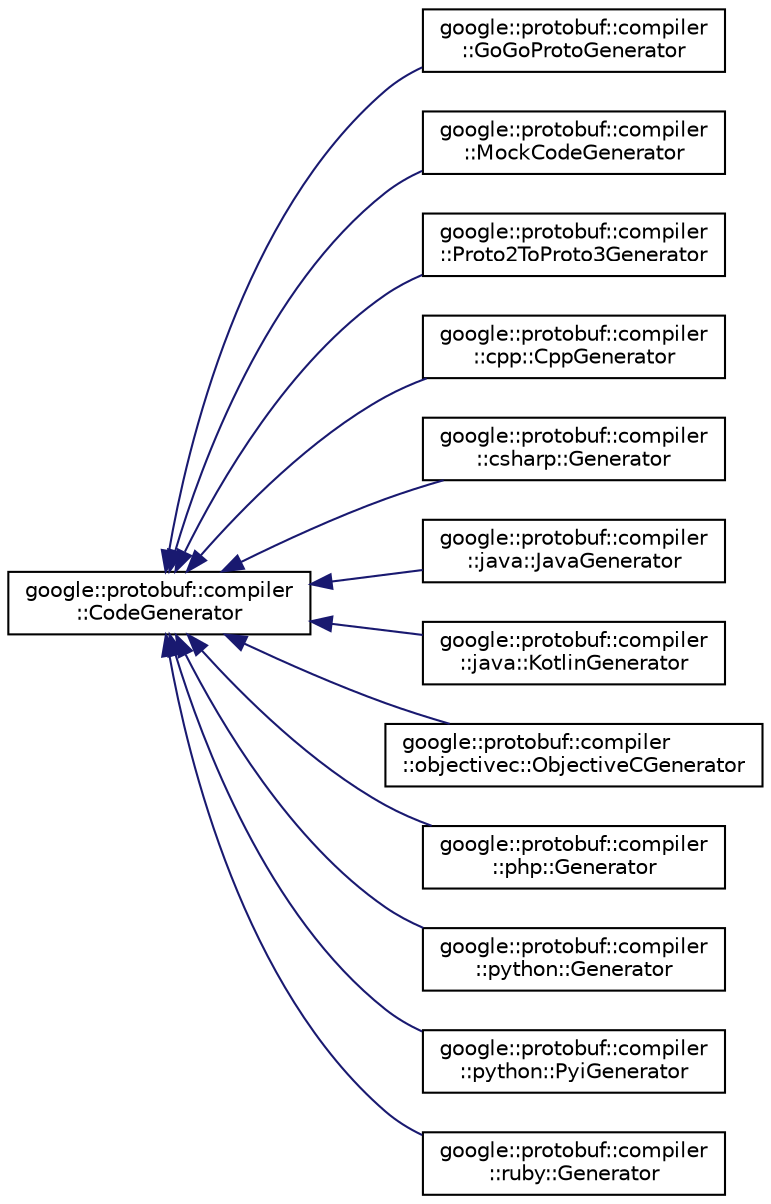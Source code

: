 digraph "类继承关系图"
{
 // LATEX_PDF_SIZE
  edge [fontname="Helvetica",fontsize="10",labelfontname="Helvetica",labelfontsize="10"];
  node [fontname="Helvetica",fontsize="10",shape=record];
  rankdir="LR";
  Node0 [label="google::protobuf::compiler\l::CodeGenerator",height=0.2,width=0.4,color="black", fillcolor="white", style="filled",URL="$classgoogle_1_1protobuf_1_1compiler_1_1CodeGenerator.html",tooltip=" "];
  Node0 -> Node1 [dir="back",color="midnightblue",fontsize="10",style="solid",fontname="Helvetica"];
  Node1 [label="google::protobuf::compiler\l::GoGoProtoGenerator",height=0.2,width=0.4,color="black", fillcolor="white", style="filled",URL="$classgoogle_1_1protobuf_1_1compiler_1_1GoGoProtoGenerator.html",tooltip=" "];
  Node0 -> Node2 [dir="back",color="midnightblue",fontsize="10",style="solid",fontname="Helvetica"];
  Node2 [label="google::protobuf::compiler\l::MockCodeGenerator",height=0.2,width=0.4,color="black", fillcolor="white", style="filled",URL="$classgoogle_1_1protobuf_1_1compiler_1_1MockCodeGenerator.html",tooltip=" "];
  Node0 -> Node3 [dir="back",color="midnightblue",fontsize="10",style="solid",fontname="Helvetica"];
  Node3 [label="google::protobuf::compiler\l::Proto2ToProto3Generator",height=0.2,width=0.4,color="black", fillcolor="white", style="filled",URL="$classgoogle_1_1protobuf_1_1compiler_1_1Proto2ToProto3Generator.html",tooltip=" "];
  Node0 -> Node4 [dir="back",color="midnightblue",fontsize="10",style="solid",fontname="Helvetica"];
  Node4 [label="google::protobuf::compiler\l::cpp::CppGenerator",height=0.2,width=0.4,color="black", fillcolor="white", style="filled",URL="$classgoogle_1_1protobuf_1_1compiler_1_1cpp_1_1CppGenerator.html",tooltip=" "];
  Node0 -> Node5 [dir="back",color="midnightblue",fontsize="10",style="solid",fontname="Helvetica"];
  Node5 [label="google::protobuf::compiler\l::csharp::Generator",height=0.2,width=0.4,color="black", fillcolor="white", style="filled",URL="$classgoogle_1_1protobuf_1_1compiler_1_1csharp_1_1Generator.html",tooltip=" "];
  Node0 -> Node6 [dir="back",color="midnightblue",fontsize="10",style="solid",fontname="Helvetica"];
  Node6 [label="google::protobuf::compiler\l::java::JavaGenerator",height=0.2,width=0.4,color="black", fillcolor="white", style="filled",URL="$classgoogle_1_1protobuf_1_1compiler_1_1java_1_1JavaGenerator.html",tooltip=" "];
  Node0 -> Node7 [dir="back",color="midnightblue",fontsize="10",style="solid",fontname="Helvetica"];
  Node7 [label="google::protobuf::compiler\l::java::KotlinGenerator",height=0.2,width=0.4,color="black", fillcolor="white", style="filled",URL="$classgoogle_1_1protobuf_1_1compiler_1_1java_1_1KotlinGenerator.html",tooltip=" "];
  Node0 -> Node8 [dir="back",color="midnightblue",fontsize="10",style="solid",fontname="Helvetica"];
  Node8 [label="google::protobuf::compiler\l::objectivec::ObjectiveCGenerator",height=0.2,width=0.4,color="black", fillcolor="white", style="filled",URL="$classgoogle_1_1protobuf_1_1compiler_1_1objectivec_1_1ObjectiveCGenerator.html",tooltip=" "];
  Node0 -> Node9 [dir="back",color="midnightblue",fontsize="10",style="solid",fontname="Helvetica"];
  Node9 [label="google::protobuf::compiler\l::php::Generator",height=0.2,width=0.4,color="black", fillcolor="white", style="filled",URL="$classgoogle_1_1protobuf_1_1compiler_1_1php_1_1Generator.html",tooltip=" "];
  Node0 -> Node10 [dir="back",color="midnightblue",fontsize="10",style="solid",fontname="Helvetica"];
  Node10 [label="google::protobuf::compiler\l::python::Generator",height=0.2,width=0.4,color="black", fillcolor="white", style="filled",URL="$classgoogle_1_1protobuf_1_1compiler_1_1python_1_1Generator.html",tooltip=" "];
  Node0 -> Node11 [dir="back",color="midnightblue",fontsize="10",style="solid",fontname="Helvetica"];
  Node11 [label="google::protobuf::compiler\l::python::PyiGenerator",height=0.2,width=0.4,color="black", fillcolor="white", style="filled",URL="$classgoogle_1_1protobuf_1_1compiler_1_1python_1_1PyiGenerator.html",tooltip=" "];
  Node0 -> Node12 [dir="back",color="midnightblue",fontsize="10",style="solid",fontname="Helvetica"];
  Node12 [label="google::protobuf::compiler\l::ruby::Generator",height=0.2,width=0.4,color="black", fillcolor="white", style="filled",URL="$classgoogle_1_1protobuf_1_1compiler_1_1ruby_1_1Generator.html",tooltip=" "];
}
